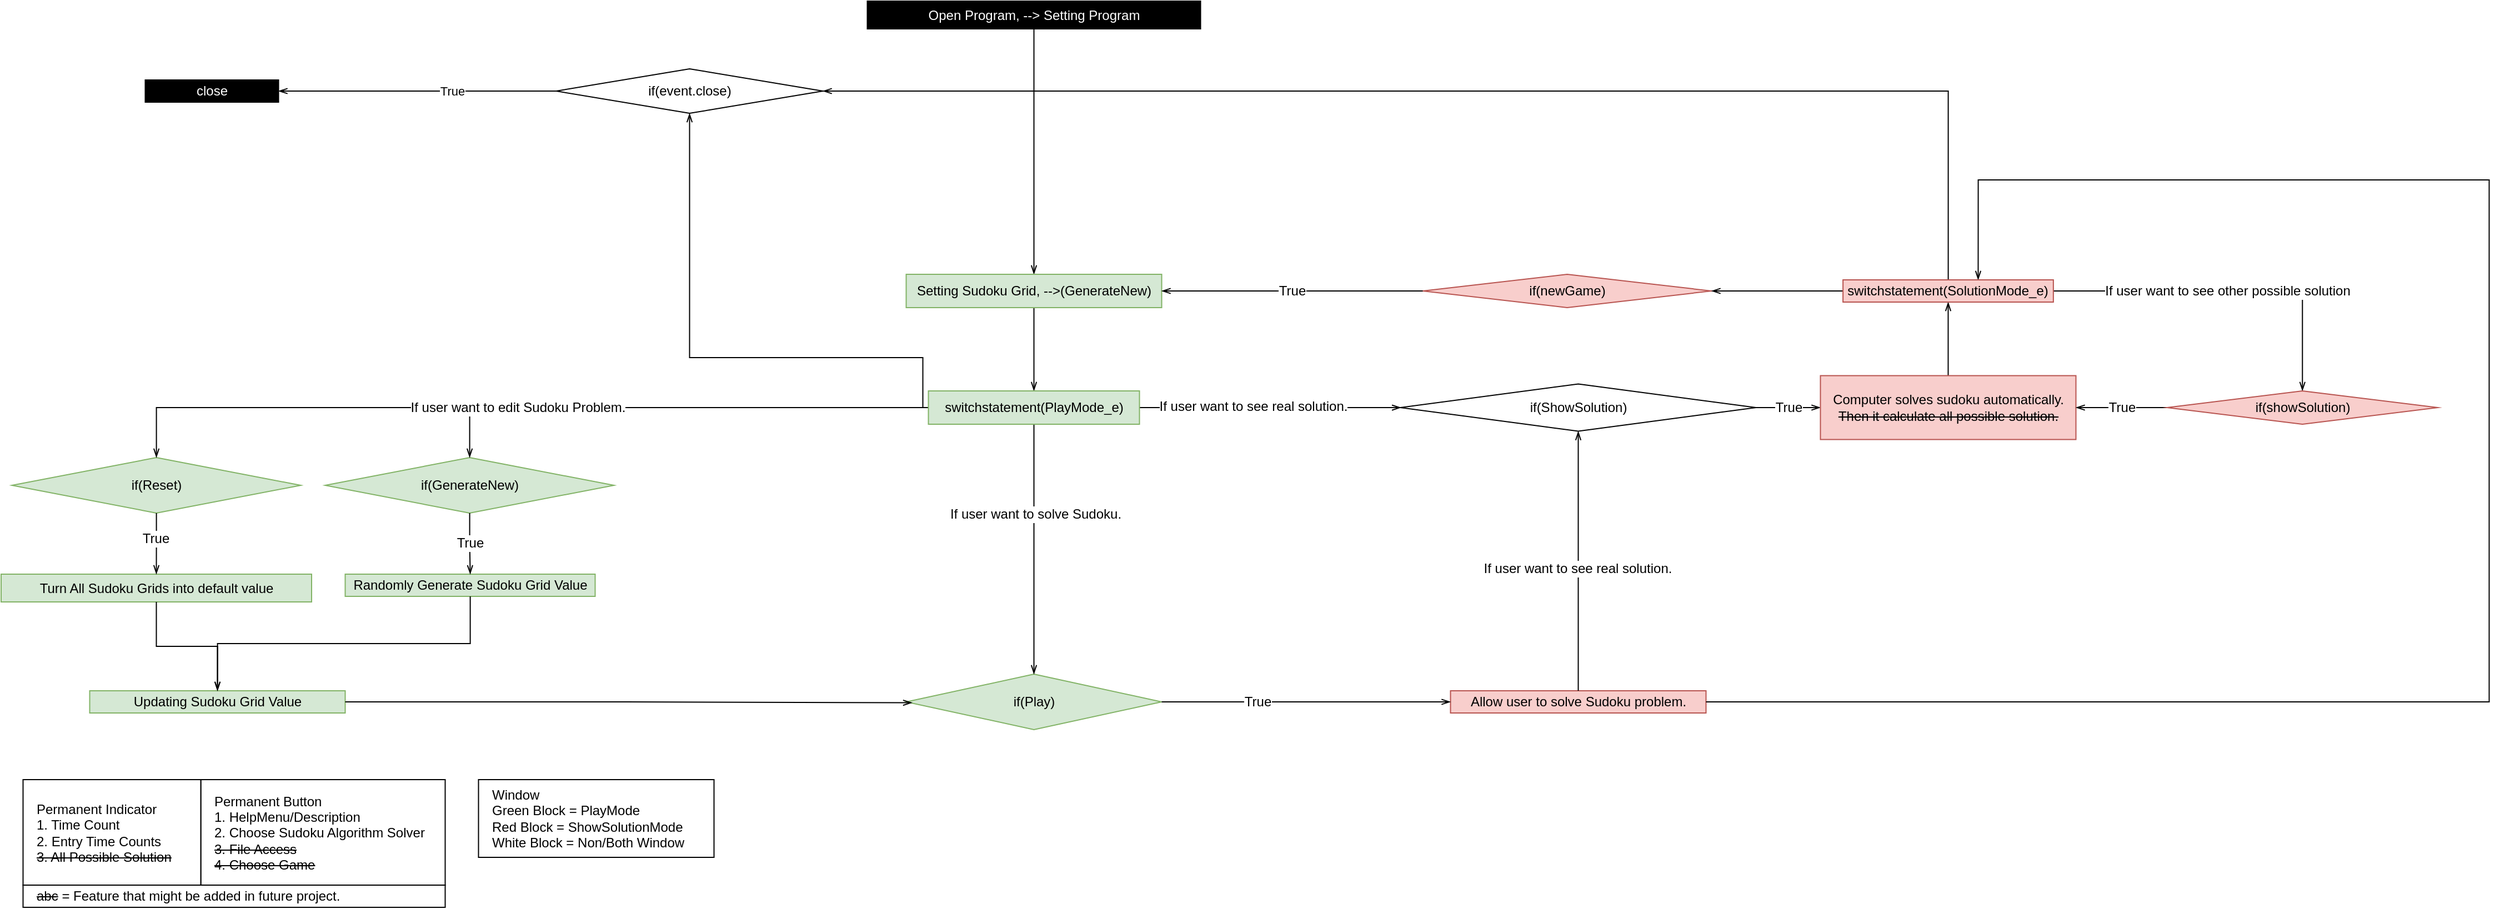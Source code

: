 <mxfile version="17.4.3" type="github">
  <diagram id="CQO6lphGf-RVCSY1LA8P" name="Page-1">
    <mxGraphModel dx="1351" dy="802" grid="1" gridSize="10" guides="1" tooltips="1" connect="1" arrows="1" fold="1" page="1" pageScale="1" pageWidth="850" pageHeight="1100" math="0" shadow="0">
      <root>
        <mxCell id="0" />
        <mxCell id="1" parent="0" />
        <mxCell id="9JChWid0Spb6rN9y7xyM-1" value="" style="group" vertex="1" connectable="0" parent="1">
          <mxGeometry x="479.75" y="1031" width="380" height="115" as="geometry" />
        </mxCell>
        <mxCell id="9JChWid0Spb6rN9y7xyM-2" value="" style="group" vertex="1" connectable="0" parent="9JChWid0Spb6rN9y7xyM-1">
          <mxGeometry width="380" height="95" as="geometry" />
        </mxCell>
        <mxCell id="9JChWid0Spb6rN9y7xyM-3" value="&lt;span style=&quot;white-space: pre&quot;&gt;Permanent Button&lt;br&gt;1. HelpMenu/Description&lt;br&gt;2. Choose Sudoku Algorithm Solver&lt;br&gt;&lt;strike&gt;3. File Access&lt;br/&gt;4. Choose Game&lt;/strike&gt;&lt;br&gt;&lt;/span&gt;" style="rounded=0;whiteSpace=wrap;html=1;fontSize=12;fontColor=#000000;fillColor=#FFFFFF;align=left;spacingLeft=10;" vertex="1" parent="9JChWid0Spb6rN9y7xyM-2">
          <mxGeometry x="160" width="220" height="95" as="geometry" />
        </mxCell>
        <mxCell id="9JChWid0Spb6rN9y7xyM-4" value="&lt;span style=&quot;white-space: pre&quot;&gt;Permanent Indicator&lt;br&gt;1. Time Count&lt;br&gt;2. Entry Time Counts&lt;br&gt;&lt;strike&gt;3. All Possible Solution&lt;/strike&gt;&lt;br&gt;&lt;/span&gt;" style="rounded=0;whiteSpace=wrap;html=1;fontSize=12;fontColor=#000000;fillColor=#FFFFFF;align=left;spacingLeft=10;" vertex="1" parent="9JChWid0Spb6rN9y7xyM-2">
          <mxGeometry width="160" height="95" as="geometry" />
        </mxCell>
        <mxCell id="9JChWid0Spb6rN9y7xyM-5" value="&lt;strike&gt;abc&lt;/strike&gt;&amp;nbsp;= Feature that might be added in future project." style="rounded=0;whiteSpace=wrap;html=1;fontSize=12;fontColor=#000000;fillColor=#FFFFFF;align=left;spacingLeft=10;" vertex="1" parent="9JChWid0Spb6rN9y7xyM-1">
          <mxGeometry y="95" width="380" height="20" as="geometry" />
        </mxCell>
        <mxCell id="9JChWid0Spb6rN9y7xyM-6" value="if(newGame)" style="rhombus;whiteSpace=wrap;html=1;rounded=0;fillColor=#f8cecc;strokeColor=#b85450;" vertex="1" parent="1">
          <mxGeometry x="1739.75" y="576" width="260" height="30" as="geometry" />
        </mxCell>
        <mxCell id="9JChWid0Spb6rN9y7xyM-7" value="&lt;span style=&quot;white-space: pre&quot;&gt;Window&lt;/span&gt;&lt;br&gt;Green Block = PlayMode&lt;br&gt;Red Block = ShowSolutionMode&lt;br&gt;White Block = Non/Both Window" style="rounded=0;whiteSpace=wrap;html=1;fontSize=12;fontColor=#000000;fillColor=#FFFFFF;align=left;spacingLeft=10;" vertex="1" parent="1">
          <mxGeometry x="889.75" y="1031" width="212" height="70" as="geometry" />
        </mxCell>
        <mxCell id="9JChWid0Spb6rN9y7xyM-8" value="if(event.close)" style="rhombus;whiteSpace=wrap;html=1;rounded=0;" vertex="1" parent="1">
          <mxGeometry x="959.75" y="391" width="240" height="40" as="geometry" />
        </mxCell>
        <mxCell id="9JChWid0Spb6rN9y7xyM-9" value="if(GenerateNew)" style="rhombus;whiteSpace=wrap;html=1;rounded=0;fillColor=#d5e8d4;strokeColor=#82b366;" vertex="1" parent="1">
          <mxGeometry x="751.75" y="741" width="260" height="50" as="geometry" />
        </mxCell>
        <mxCell id="9JChWid0Spb6rN9y7xyM-10" value="Updating Sudoku Grid Value" style="whiteSpace=wrap;html=1;rounded=0;fillColor=#d5e8d4;strokeColor=#82b366;" vertex="1" parent="1">
          <mxGeometry x="539.75" y="951" width="230" height="20" as="geometry" />
        </mxCell>
        <mxCell id="9JChWid0Spb6rN9y7xyM-11" value="if(Reset)" style="rhombus;whiteSpace=wrap;html=1;rounded=0;fillColor=#d5e8d4;strokeColor=#82b366;" vertex="1" parent="1">
          <mxGeometry x="469.75" y="741" width="260" height="50" as="geometry" />
        </mxCell>
        <mxCell id="9JChWid0Spb6rN9y7xyM-12" value="Turn All Sudoku Grids into default value" style="whiteSpace=wrap;html=1;rounded=0;fillColor=#d5e8d4;strokeColor=#82b366;" vertex="1" parent="1">
          <mxGeometry x="460" y="846" width="279.5" height="25" as="geometry" />
        </mxCell>
        <mxCell id="9JChWid0Spb6rN9y7xyM-13" value="" style="edgeStyle=orthogonalEdgeStyle;rounded=0;orthogonalLoop=1;jettySize=auto;html=1;fontSize=12;startArrow=none;startFill=0;endArrow=openThin;endFill=0;" edge="1" parent="1" source="9JChWid0Spb6rN9y7xyM-11" target="9JChWid0Spb6rN9y7xyM-12">
          <mxGeometry relative="1" as="geometry" />
        </mxCell>
        <mxCell id="9JChWid0Spb6rN9y7xyM-14" value="True" style="edgeLabel;html=1;align=center;verticalAlign=middle;resizable=0;points=[];fontSize=12;" vertex="1" connectable="0" parent="9JChWid0Spb6rN9y7xyM-13">
          <mxGeometry x="-0.185" y="-1" relative="1" as="geometry">
            <mxPoint as="offset" />
          </mxGeometry>
        </mxCell>
        <mxCell id="9JChWid0Spb6rN9y7xyM-15" value="" style="edgeStyle=orthogonalEdgeStyle;rounded=0;orthogonalLoop=1;jettySize=auto;html=1;fontSize=12;startArrow=none;startFill=0;endArrow=openThin;endFill=0;" edge="1" parent="1" source="9JChWid0Spb6rN9y7xyM-12" target="9JChWid0Spb6rN9y7xyM-10">
          <mxGeometry relative="1" as="geometry" />
        </mxCell>
        <mxCell id="9JChWid0Spb6rN9y7xyM-16" value="Randomly Generate Sudoku Grid Value" style="whiteSpace=wrap;html=1;rounded=0;fillColor=#d5e8d4;strokeColor=#82b366;" vertex="1" parent="1">
          <mxGeometry x="769.75" y="846" width="225" height="20" as="geometry" />
        </mxCell>
        <mxCell id="9JChWid0Spb6rN9y7xyM-17" value="True" style="edgeStyle=orthogonalEdgeStyle;rounded=0;orthogonalLoop=1;jettySize=auto;html=1;fontSize=12;startArrow=none;startFill=0;endArrow=openThin;endFill=0;" edge="1" parent="1" source="9JChWid0Spb6rN9y7xyM-9" target="9JChWid0Spb6rN9y7xyM-16">
          <mxGeometry relative="1" as="geometry" />
        </mxCell>
        <mxCell id="9JChWid0Spb6rN9y7xyM-18" style="edgeStyle=orthogonalEdgeStyle;rounded=0;orthogonalLoop=1;jettySize=auto;html=1;entryX=0.5;entryY=0;entryDx=0;entryDy=0;fontSize=12;startArrow=none;startFill=0;endArrow=openThin;endFill=0;" edge="1" parent="1" source="9JChWid0Spb6rN9y7xyM-16" target="9JChWid0Spb6rN9y7xyM-10">
          <mxGeometry relative="1" as="geometry" />
        </mxCell>
        <mxCell id="9JChWid0Spb6rN9y7xyM-19" value="Open Program, --&amp;gt; Setting Program" style="rounded=0;whiteSpace=wrap;html=1;fontSize=12;fillColor=#000000;strokeColor=#000000;fontColor=#FFFFFF;" vertex="1" parent="1">
          <mxGeometry x="1239.75" y="330" width="300" height="25" as="geometry" />
        </mxCell>
        <mxCell id="9JChWid0Spb6rN9y7xyM-20" value="close" style="whiteSpace=wrap;html=1;rounded=0;fillColor=#000000;strokeColor=#000000;fontColor=#FFFFFF;" vertex="1" parent="1">
          <mxGeometry x="589.75" y="401" width="120" height="20" as="geometry" />
        </mxCell>
        <mxCell id="9JChWid0Spb6rN9y7xyM-21" value="" style="edgeStyle=orthogonalEdgeStyle;rounded=0;orthogonalLoop=1;jettySize=auto;html=1;fontSize=30;fontColor=#000000;startArrow=none;startFill=0;endArrow=openThin;endFill=0;" edge="1" parent="1" source="9JChWid0Spb6rN9y7xyM-8" target="9JChWid0Spb6rN9y7xyM-20">
          <mxGeometry relative="1" as="geometry" />
        </mxCell>
        <mxCell id="9JChWid0Spb6rN9y7xyM-22" value="True" style="edgeLabel;html=1;align=center;verticalAlign=middle;resizable=0;points=[];" vertex="1" connectable="0" parent="9JChWid0Spb6rN9y7xyM-21">
          <mxGeometry x="-0.245" relative="1" as="geometry">
            <mxPoint as="offset" />
          </mxGeometry>
        </mxCell>
        <mxCell id="9JChWid0Spb6rN9y7xyM-23" value="if(Play)" style="rhombus;whiteSpace=wrap;html=1;rounded=0;fillColor=#d5e8d4;strokeColor=#82b366;" vertex="1" parent="1">
          <mxGeometry x="1274.75" y="936" width="230" height="50" as="geometry" />
        </mxCell>
        <mxCell id="9JChWid0Spb6rN9y7xyM-24" style="edgeStyle=orthogonalEdgeStyle;rounded=0;orthogonalLoop=1;jettySize=auto;html=1;entryX=0.023;entryY=0.516;entryDx=0;entryDy=0;entryPerimeter=0;fontSize=12;startArrow=none;startFill=0;endArrow=openThin;endFill=0;" edge="1" parent="1" source="9JChWid0Spb6rN9y7xyM-10" target="9JChWid0Spb6rN9y7xyM-23">
          <mxGeometry relative="1" as="geometry" />
        </mxCell>
        <mxCell id="9JChWid0Spb6rN9y7xyM-25" value="&lt;span&gt;Allow user to solve Sudoku problem.&lt;/span&gt;" style="whiteSpace=wrap;html=1;rounded=0;fillColor=#f8cecc;strokeColor=#b85450;" vertex="1" parent="1">
          <mxGeometry x="1764.75" y="951" width="230" height="20" as="geometry" />
        </mxCell>
        <mxCell id="9JChWid0Spb6rN9y7xyM-26" value="" style="edgeStyle=orthogonalEdgeStyle;rounded=0;orthogonalLoop=1;jettySize=auto;html=1;fontSize=12;startArrow=none;startFill=0;endArrow=openThin;endFill=0;" edge="1" parent="1" source="9JChWid0Spb6rN9y7xyM-23" target="9JChWid0Spb6rN9y7xyM-25">
          <mxGeometry relative="1" as="geometry" />
        </mxCell>
        <mxCell id="9JChWid0Spb6rN9y7xyM-27" value="True" style="edgeLabel;html=1;align=center;verticalAlign=middle;resizable=0;points=[];fontSize=12;" vertex="1" connectable="0" parent="9JChWid0Spb6rN9y7xyM-26">
          <mxGeometry x="-0.339" relative="1" as="geometry">
            <mxPoint as="offset" />
          </mxGeometry>
        </mxCell>
        <mxCell id="9JChWid0Spb6rN9y7xyM-28" value="" style="edgeStyle=orthogonalEdgeStyle;rounded=0;orthogonalLoop=1;jettySize=auto;html=1;fontSize=12;startArrow=none;startFill=0;endArrow=openThin;endFill=0;" edge="1" parent="1" source="9JChWid0Spb6rN9y7xyM-19" target="9JChWid0Spb6rN9y7xyM-30">
          <mxGeometry relative="1" as="geometry" />
        </mxCell>
        <mxCell id="9JChWid0Spb6rN9y7xyM-29" value="" style="edgeStyle=orthogonalEdgeStyle;rounded=0;orthogonalLoop=1;jettySize=auto;html=1;fontSize=12;startArrow=none;startFill=0;endArrow=openThin;endFill=0;" edge="1" parent="1" source="9JChWid0Spb6rN9y7xyM-30" target="9JChWid0Spb6rN9y7xyM-38">
          <mxGeometry relative="1" as="geometry" />
        </mxCell>
        <mxCell id="9JChWid0Spb6rN9y7xyM-30" value="Setting Sudoku Grid, --&amp;gt;(GenerateNew)" style="whiteSpace=wrap;html=1;rounded=0;fillColor=#d5e8d4;strokeColor=#82b366;" vertex="1" parent="1">
          <mxGeometry x="1274.75" y="576" width="230" height="30" as="geometry" />
        </mxCell>
        <mxCell id="9JChWid0Spb6rN9y7xyM-31" value="" style="edgeStyle=orthogonalEdgeStyle;rounded=0;orthogonalLoop=1;jettySize=auto;html=1;fontSize=12;startArrow=none;startFill=0;endArrow=openThin;endFill=0;exitX=0;exitY=0.5;exitDx=0;exitDy=0;" edge="1" parent="1" source="9JChWid0Spb6rN9y7xyM-38" target="9JChWid0Spb6rN9y7xyM-9">
          <mxGeometry relative="1" as="geometry" />
        </mxCell>
        <mxCell id="9JChWid0Spb6rN9y7xyM-32" value="If user want to edit Sudoku Problem." style="edgeStyle=orthogonalEdgeStyle;rounded=0;orthogonalLoop=1;jettySize=auto;html=1;fontSize=12;startArrow=none;startFill=0;endArrow=openThin;endFill=0;" edge="1" parent="1" source="9JChWid0Spb6rN9y7xyM-38" target="9JChWid0Spb6rN9y7xyM-11">
          <mxGeometry relative="1" as="geometry" />
        </mxCell>
        <mxCell id="9JChWid0Spb6rN9y7xyM-33" value="" style="edgeStyle=orthogonalEdgeStyle;rounded=0;orthogonalLoop=1;jettySize=auto;html=1;fontSize=12;startArrow=none;startFill=0;endArrow=openThin;endFill=0;" edge="1" parent="1" source="9JChWid0Spb6rN9y7xyM-38" target="9JChWid0Spb6rN9y7xyM-23">
          <mxGeometry relative="1" as="geometry" />
        </mxCell>
        <mxCell id="9JChWid0Spb6rN9y7xyM-34" value="If user want to solve Sudoku." style="edgeLabel;html=1;align=center;verticalAlign=middle;resizable=0;points=[];fontSize=12;fontColor=#000000;" vertex="1" connectable="0" parent="9JChWid0Spb6rN9y7xyM-33">
          <mxGeometry x="-0.279" y="1" relative="1" as="geometry">
            <mxPoint as="offset" />
          </mxGeometry>
        </mxCell>
        <mxCell id="9JChWid0Spb6rN9y7xyM-35" value="" style="edgeStyle=orthogonalEdgeStyle;rounded=0;orthogonalLoop=1;jettySize=auto;html=1;fontSize=12;startArrow=none;startFill=0;endArrow=openThin;endFill=0;" edge="1" parent="1" source="9JChWid0Spb6rN9y7xyM-38" target="9JChWid0Spb6rN9y7xyM-43">
          <mxGeometry relative="1" as="geometry" />
        </mxCell>
        <mxCell id="9JChWid0Spb6rN9y7xyM-36" value="If user want to see real solution." style="edgeLabel;html=1;align=center;verticalAlign=middle;resizable=0;points=[];fontSize=12;fontColor=#000000;" vertex="1" connectable="0" parent="9JChWid0Spb6rN9y7xyM-35">
          <mxGeometry x="-0.132" y="1" relative="1" as="geometry">
            <mxPoint as="offset" />
          </mxGeometry>
        </mxCell>
        <mxCell id="9JChWid0Spb6rN9y7xyM-37" value="" style="edgeStyle=orthogonalEdgeStyle;rounded=0;orthogonalLoop=1;jettySize=auto;html=1;fontSize=30;fontColor=#000000;startArrow=none;startFill=0;endArrow=openThin;endFill=0;" edge="1" parent="1" source="9JChWid0Spb6rN9y7xyM-38" target="9JChWid0Spb6rN9y7xyM-8">
          <mxGeometry relative="1" as="geometry">
            <Array as="points">
              <mxPoint x="1289.75" y="696" />
              <mxPoint x="1289.75" y="651" />
              <mxPoint x="1079.75" y="651" />
            </Array>
          </mxGeometry>
        </mxCell>
        <mxCell id="9JChWid0Spb6rN9y7xyM-38" value="switchstatement(PlayMode_e)" style="whiteSpace=wrap;html=1;rounded=0;fillColor=#d5e8d4;strokeColor=#82B366;" vertex="1" parent="1">
          <mxGeometry x="1294.75" y="681" width="190" height="30" as="geometry" />
        </mxCell>
        <mxCell id="9JChWid0Spb6rN9y7xyM-39" style="edgeStyle=orthogonalEdgeStyle;rounded=0;orthogonalLoop=1;jettySize=auto;html=1;entryX=0.5;entryY=1;entryDx=0;entryDy=0;fontSize=12;startArrow=none;startFill=0;endArrow=openThin;endFill=0;" edge="1" parent="1" source="9JChWid0Spb6rN9y7xyM-25" target="9JChWid0Spb6rN9y7xyM-43">
          <mxGeometry relative="1" as="geometry" />
        </mxCell>
        <mxCell id="9JChWid0Spb6rN9y7xyM-40" value="If user want to see real solution." style="edgeLabel;html=1;align=center;verticalAlign=middle;resizable=0;points=[];fontSize=12;" vertex="1" connectable="0" parent="9JChWid0Spb6rN9y7xyM-39">
          <mxGeometry x="-0.053" y="1" relative="1" as="geometry">
            <mxPoint as="offset" />
          </mxGeometry>
        </mxCell>
        <mxCell id="9JChWid0Spb6rN9y7xyM-41" value="" style="edgeStyle=orthogonalEdgeStyle;rounded=0;orthogonalLoop=1;jettySize=auto;html=1;fontSize=12;fontColor=#000000;startArrow=none;startFill=0;endArrow=openThin;endFill=0;" edge="1" parent="1" source="9JChWid0Spb6rN9y7xyM-25">
          <mxGeometry x="-0.003" relative="1" as="geometry">
            <mxPoint x="2239.75" y="581" as="targetPoint" />
            <Array as="points">
              <mxPoint x="2699.75" y="961" />
              <mxPoint x="2699.75" y="491" />
              <mxPoint x="2239.75" y="491" />
            </Array>
            <mxPoint as="offset" />
          </mxGeometry>
        </mxCell>
        <mxCell id="9JChWid0Spb6rN9y7xyM-42" value="True" style="edgeStyle=orthogonalEdgeStyle;rounded=0;orthogonalLoop=1;jettySize=auto;html=1;fontSize=12;startArrow=none;startFill=0;endArrow=openThin;endFill=0;" edge="1" parent="1" source="9JChWid0Spb6rN9y7xyM-43" target="9JChWid0Spb6rN9y7xyM-45">
          <mxGeometry relative="1" as="geometry" />
        </mxCell>
        <mxCell id="9JChWid0Spb6rN9y7xyM-43" value="if(ShowSolution)" style="rhombus;whiteSpace=wrap;html=1;rounded=0;" vertex="1" parent="1">
          <mxGeometry x="1719.75" y="674.75" width="320" height="42.5" as="geometry" />
        </mxCell>
        <mxCell id="9JChWid0Spb6rN9y7xyM-44" value="" style="edgeStyle=orthogonalEdgeStyle;rounded=0;orthogonalLoop=1;jettySize=auto;html=1;fontSize=12;fontColor=#FFFFFF;startArrow=none;startFill=0;endArrow=openThin;endFill=0;" edge="1" parent="1" source="9JChWid0Spb6rN9y7xyM-45" target="9JChWid0Spb6rN9y7xyM-49">
          <mxGeometry relative="1" as="geometry" />
        </mxCell>
        <mxCell id="9JChWid0Spb6rN9y7xyM-45" value="Computer solves sudoku automatically.&lt;br&gt;&lt;strike&gt;Then it calculate all possible solution.&lt;/strike&gt;" style="whiteSpace=wrap;html=1;rounded=0;fillColor=#f8cecc;strokeColor=#b85450;" vertex="1" parent="1">
          <mxGeometry x="2097.75" y="667.25" width="230" height="57.5" as="geometry" />
        </mxCell>
        <mxCell id="9JChWid0Spb6rN9y7xyM-46" value="" style="edgeStyle=orthogonalEdgeStyle;rounded=0;orthogonalLoop=1;jettySize=auto;html=1;fontSize=12;fontColor=#FFFFFF;startArrow=none;startFill=0;endArrow=openThin;endFill=0;" edge="1" parent="1" source="9JChWid0Spb6rN9y7xyM-49" target="9JChWid0Spb6rN9y7xyM-6">
          <mxGeometry relative="1" as="geometry" />
        </mxCell>
        <mxCell id="9JChWid0Spb6rN9y7xyM-47" value="If user want to see other possible solution" style="edgeStyle=orthogonalEdgeStyle;rounded=0;orthogonalLoop=1;jettySize=auto;html=1;fontSize=12;fontColor=#000000;startArrow=none;startFill=0;endArrow=openThin;endFill=0;" edge="1" parent="1" source="9JChWid0Spb6rN9y7xyM-49" target="9JChWid0Spb6rN9y7xyM-52">
          <mxGeometry relative="1" as="geometry" />
        </mxCell>
        <mxCell id="9JChWid0Spb6rN9y7xyM-48" style="edgeStyle=orthogonalEdgeStyle;rounded=0;orthogonalLoop=1;jettySize=auto;html=1;fontSize=30;fontColor=#000000;startArrow=none;startFill=0;endArrow=openThin;endFill=0;entryX=1;entryY=0.5;entryDx=0;entryDy=0;" edge="1" parent="1" source="9JChWid0Spb6rN9y7xyM-49" target="9JChWid0Spb6rN9y7xyM-8">
          <mxGeometry relative="1" as="geometry">
            <mxPoint x="1889.75" y="351" as="targetPoint" />
            <Array as="points">
              <mxPoint x="2212.75" y="411" />
            </Array>
          </mxGeometry>
        </mxCell>
        <mxCell id="9JChWid0Spb6rN9y7xyM-49" value="switchstatement(SolutionMode_e)" style="whiteSpace=wrap;html=1;rounded=0;fillColor=#f8cecc;strokeColor=#b85450;" vertex="1" parent="1">
          <mxGeometry x="2118.06" y="581" width="189.38" height="20" as="geometry" />
        </mxCell>
        <mxCell id="9JChWid0Spb6rN9y7xyM-50" value="&lt;font color=&quot;#000000&quot;&gt;&lt;span&gt;True&lt;/span&gt;&lt;/font&gt;" style="edgeStyle=orthogonalEdgeStyle;rounded=0;orthogonalLoop=1;jettySize=auto;html=1;entryX=1;entryY=0.5;entryDx=0;entryDy=0;fontSize=12;fontColor=#FFFFFF;startArrow=none;startFill=0;endArrow=openThin;endFill=0;" edge="1" parent="1" source="9JChWid0Spb6rN9y7xyM-6" target="9JChWid0Spb6rN9y7xyM-30">
          <mxGeometry relative="1" as="geometry" />
        </mxCell>
        <mxCell id="9JChWid0Spb6rN9y7xyM-51" value="True" style="edgeStyle=orthogonalEdgeStyle;rounded=0;orthogonalLoop=1;jettySize=auto;html=1;fontSize=12;fontColor=#000000;startArrow=none;startFill=0;endArrow=openThin;endFill=0;entryX=1;entryY=0.5;entryDx=0;entryDy=0;" edge="1" parent="1" source="9JChWid0Spb6rN9y7xyM-52" target="9JChWid0Spb6rN9y7xyM-45">
          <mxGeometry relative="1" as="geometry">
            <mxPoint x="2481.62" y="731" as="targetPoint" />
          </mxGeometry>
        </mxCell>
        <mxCell id="9JChWid0Spb6rN9y7xyM-52" value="if(showSolution)" style="rhombus;whiteSpace=wrap;html=1;rounded=0;fillColor=#f8cecc;strokeColor=#b85450;" vertex="1" parent="1">
          <mxGeometry x="2409.75" y="681" width="243.74" height="30" as="geometry" />
        </mxCell>
      </root>
    </mxGraphModel>
  </diagram>
</mxfile>
